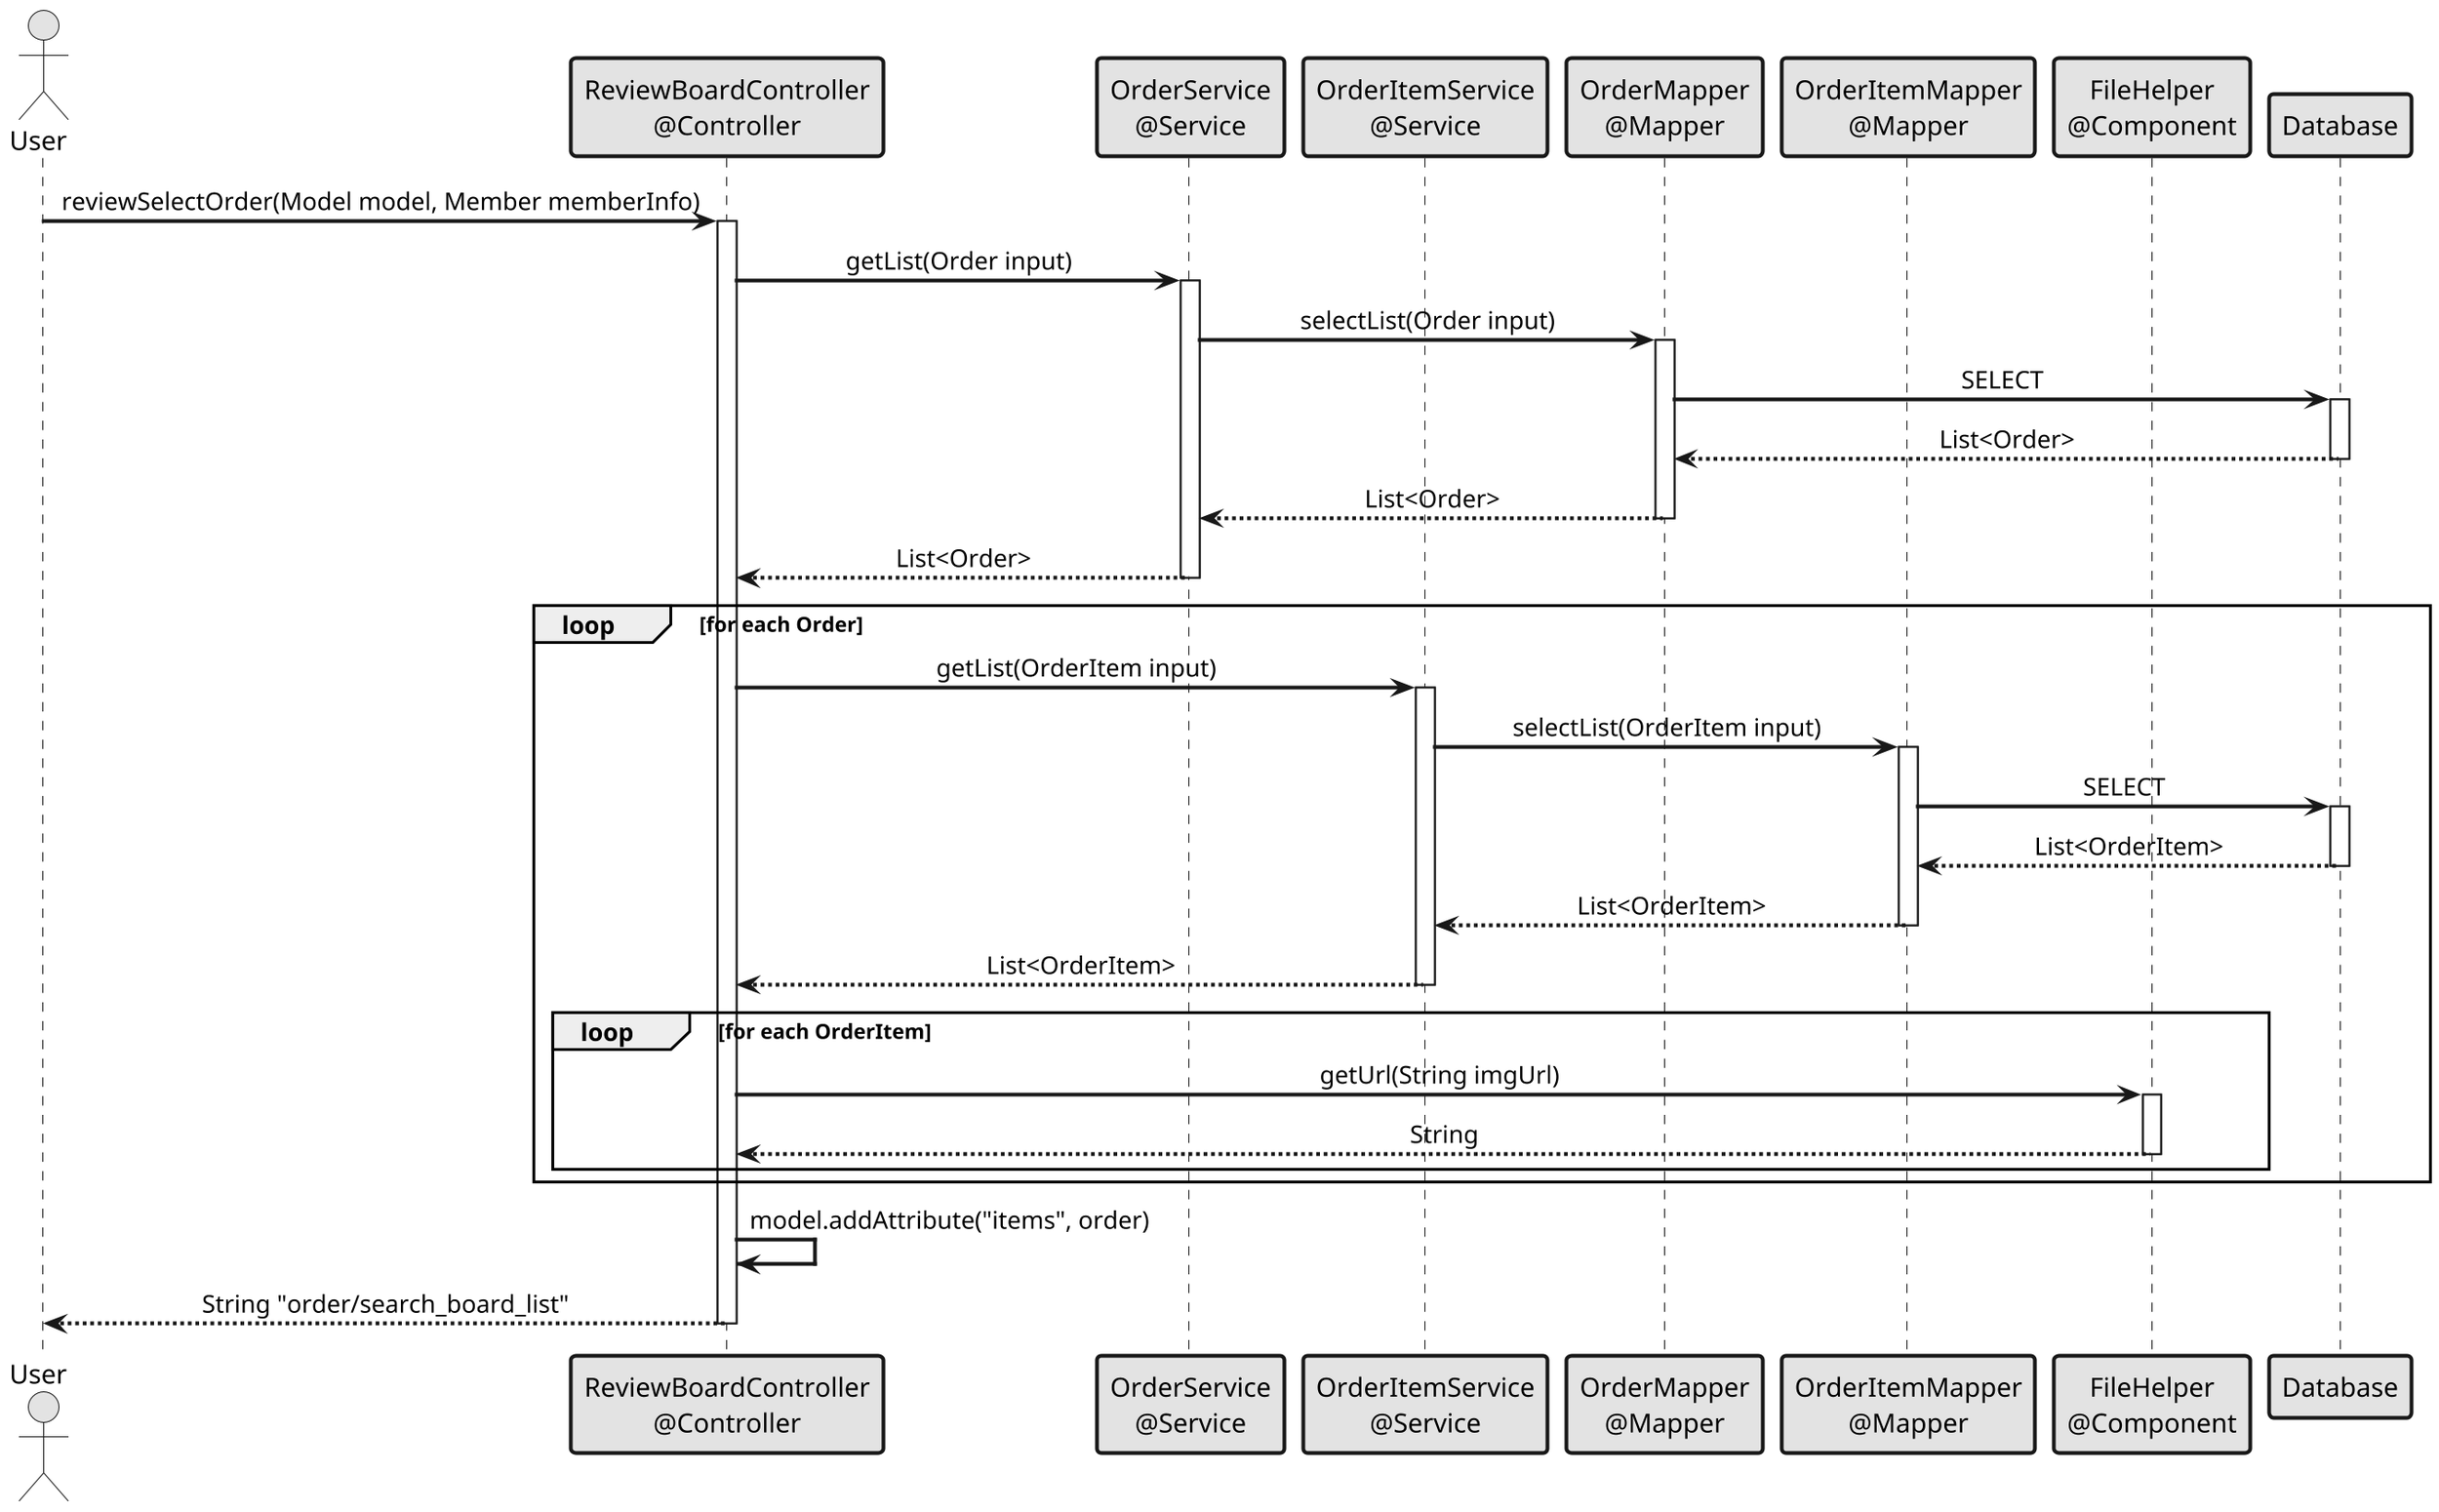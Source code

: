 @startuml
skinparam dpi 200
skinparam sequenceMessageAlign center
skinparam monochrome true
skinparam sequenceParticipantBorderThickness 2
skinparam sequenceArrowThickness 2

actor User
participant "ReviewBoardController\n@Controller" as Controller
participant "OrderService\n@Service" as Service
participant "OrderItemService\n@Service" as ItemService
participant "OrderMapper\n@Mapper" as Mapper
participant "OrderItemMapper\n@Mapper" as ItemMapper
participant "FileHelper\n@Component" as FileHelper
participant "Database" as DB

User -> Controller : reviewSelectOrder(Model model, Member memberInfo)
activate Controller

Controller -> Service : getList(Order input)
activate Service

Service -> Mapper : selectList(Order input)
activate Mapper

Mapper -> DB : SELECT
activate DB
DB --> Mapper : List<Order>
deactivate DB

Mapper --> Service : List<Order>
deactivate Mapper

Service --> Controller : List<Order>
deactivate Service

loop for each Order
    Controller -> ItemService : getList(OrderItem input)
    activate ItemService
    
    ItemService -> ItemMapper : selectList(OrderItem input)
    activate ItemMapper
    
    ItemMapper -> DB : SELECT
    activate DB
    DB --> ItemMapper : List<OrderItem>
    deactivate DB
    
    ItemMapper --> ItemService : List<OrderItem>
    deactivate ItemMapper
    
    ItemService --> Controller : List<OrderItem>
    deactivate ItemService

    loop for each OrderItem
        Controller -> FileHelper : getUrl(String imgUrl)
        activate FileHelper
        FileHelper --> Controller : String
        deactivate FileHelper
    end
end

Controller -> Controller : model.addAttribute("items", order)
Controller --> User : String "order/search_board_list"
deactivate Controller

@enduml